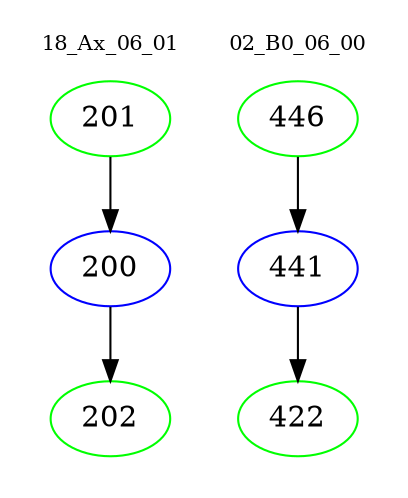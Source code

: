 digraph{
subgraph cluster_0 {
color = white
label = "18_Ax_06_01";
fontsize=10;
T0_201 [label="201", color="green"]
T0_201 -> T0_200 [color="black"]
T0_200 [label="200", color="blue"]
T0_200 -> T0_202 [color="black"]
T0_202 [label="202", color="green"]
}
subgraph cluster_1 {
color = white
label = "02_B0_06_00";
fontsize=10;
T1_446 [label="446", color="green"]
T1_446 -> T1_441 [color="black"]
T1_441 [label="441", color="blue"]
T1_441 -> T1_422 [color="black"]
T1_422 [label="422", color="green"]
}
}
